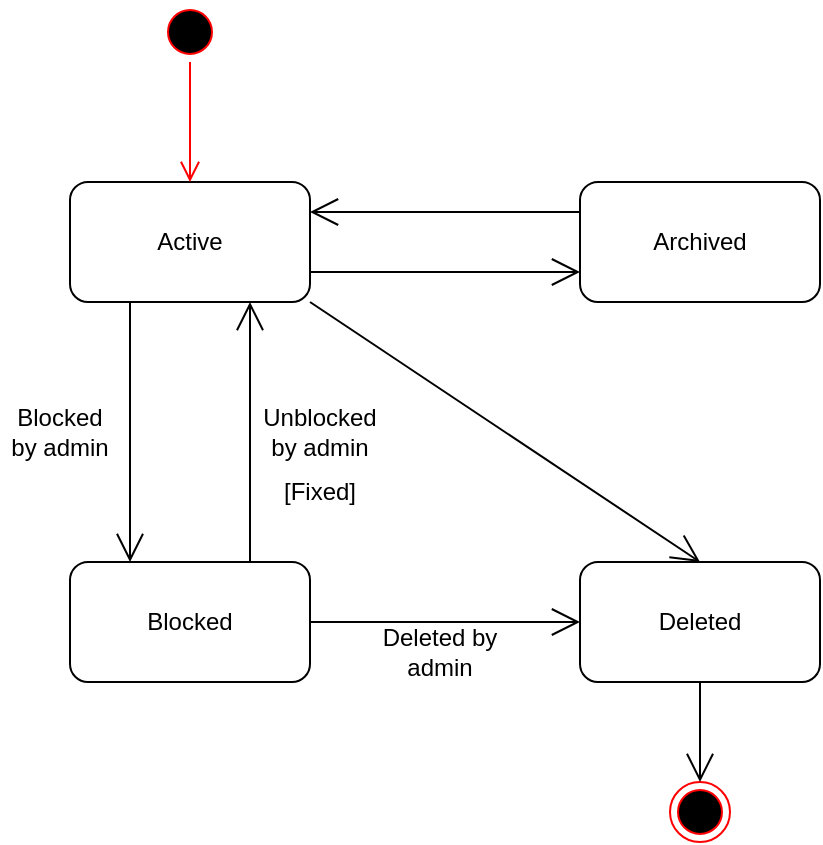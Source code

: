 <mxfile version="16.1.0" type="device"><diagram id="TH4BoLi0jR-KO9rEFzy4" name="Page-1"><mxGraphModel dx="1422" dy="760" grid="1" gridSize="10" guides="1" tooltips="1" connect="1" arrows="1" fold="1" page="1" pageScale="1" pageWidth="850" pageHeight="1100" math="0" shadow="0"><root><mxCell id="0"/><mxCell id="1" parent="0"/><mxCell id="Y4AxZYVUnsqPN2rUWWC8-1" value="Active" style="rounded=1;whiteSpace=wrap;html=1;" parent="1" vertex="1"><mxGeometry x="155" y="170" width="120" height="60" as="geometry"/></mxCell><mxCell id="Y4AxZYVUnsqPN2rUWWC8-3" value="Blocked" style="rounded=1;whiteSpace=wrap;html=1;" parent="1" vertex="1"><mxGeometry x="155" y="360" width="120" height="60" as="geometry"/></mxCell><mxCell id="Y4AxZYVUnsqPN2rUWWC8-4" value="" style="ellipse;html=1;shape=startState;fillColor=#000000;strokeColor=#ff0000;" parent="1" vertex="1"><mxGeometry x="200" y="80" width="30" height="30" as="geometry"/></mxCell><mxCell id="Y4AxZYVUnsqPN2rUWWC8-5" value="" style="edgeStyle=orthogonalEdgeStyle;html=1;verticalAlign=bottom;endArrow=open;endSize=8;strokeColor=#ff0000;rounded=0;" parent="1" source="Y4AxZYVUnsqPN2rUWWC8-4" edge="1"><mxGeometry relative="1" as="geometry"><mxPoint x="215" y="170" as="targetPoint"/></mxGeometry></mxCell><mxCell id="Y4AxZYVUnsqPN2rUWWC8-6" value="" style="endArrow=open;endFill=1;endSize=12;html=1;rounded=0;exitX=0.25;exitY=1;exitDx=0;exitDy=0;entryX=0.25;entryY=0;entryDx=0;entryDy=0;" parent="1" source="Y4AxZYVUnsqPN2rUWWC8-1" target="Y4AxZYVUnsqPN2rUWWC8-3" edge="1"><mxGeometry width="160" relative="1" as="geometry"><mxPoint x="340" y="390" as="sourcePoint"/><mxPoint x="500" y="390" as="targetPoint"/></mxGeometry></mxCell><mxCell id="Y4AxZYVUnsqPN2rUWWC8-11" value="" style="endArrow=open;endFill=1;endSize=12;html=1;rounded=0;exitX=0.75;exitY=0;exitDx=0;exitDy=0;entryX=0.75;entryY=1;entryDx=0;entryDy=0;" parent="1" source="Y4AxZYVUnsqPN2rUWWC8-3" target="Y4AxZYVUnsqPN2rUWWC8-1" edge="1"><mxGeometry width="160" relative="1" as="geometry"><mxPoint x="340" y="390" as="sourcePoint"/><mxPoint x="500" y="390" as="targetPoint"/></mxGeometry></mxCell><mxCell id="Y4AxZYVUnsqPN2rUWWC8-12" value="Blocked by admin" style="text;html=1;strokeColor=none;fillColor=none;align=center;verticalAlign=middle;whiteSpace=wrap;rounded=0;" parent="1" vertex="1"><mxGeometry x="120" y="280" width="60" height="30" as="geometry"/></mxCell><mxCell id="Y4AxZYVUnsqPN2rUWWC8-13" value="[Fixed]" style="text;html=1;strokeColor=none;fillColor=none;align=center;verticalAlign=middle;whiteSpace=wrap;rounded=0;" parent="1" vertex="1"><mxGeometry x="250" y="310" width="60" height="30" as="geometry"/></mxCell><mxCell id="Y4AxZYVUnsqPN2rUWWC8-14" value="Unblocked by admin" style="text;html=1;strokeColor=none;fillColor=none;align=center;verticalAlign=middle;whiteSpace=wrap;rounded=0;" parent="1" vertex="1"><mxGeometry x="245" y="280" width="70" height="30" as="geometry"/></mxCell><mxCell id="Y4AxZYVUnsqPN2rUWWC8-15" value="Archived" style="rounded=1;whiteSpace=wrap;html=1;" parent="1" vertex="1"><mxGeometry x="410" y="170" width="120" height="60" as="geometry"/></mxCell><mxCell id="Y4AxZYVUnsqPN2rUWWC8-18" value="Deleted" style="rounded=1;whiteSpace=wrap;html=1;" parent="1" vertex="1"><mxGeometry x="410" y="360" width="120" height="60" as="geometry"/></mxCell><mxCell id="Y4AxZYVUnsqPN2rUWWC8-20" value="" style="endArrow=open;endFill=1;endSize=12;html=1;rounded=0;exitX=1;exitY=0.75;exitDx=0;exitDy=0;entryX=0;entryY=0.75;entryDx=0;entryDy=0;" parent="1" source="Y4AxZYVUnsqPN2rUWWC8-1" target="Y4AxZYVUnsqPN2rUWWC8-15" edge="1"><mxGeometry width="160" relative="1" as="geometry"><mxPoint x="280" y="210" as="sourcePoint"/><mxPoint x="460" y="200" as="targetPoint"/></mxGeometry></mxCell><mxCell id="Y4AxZYVUnsqPN2rUWWC8-21" value="" style="endArrow=open;endFill=1;endSize=12;html=1;rounded=0;exitX=1;exitY=1;exitDx=0;exitDy=0;entryX=0.5;entryY=0;entryDx=0;entryDy=0;" parent="1" source="Y4AxZYVUnsqPN2rUWWC8-1" target="Y4AxZYVUnsqPN2rUWWC8-18" edge="1"><mxGeometry width="160" relative="1" as="geometry"><mxPoint x="470" y="210" as="sourcePoint"/><mxPoint x="500" y="390" as="targetPoint"/></mxGeometry></mxCell><mxCell id="Y4AxZYVUnsqPN2rUWWC8-26" value="" style="endArrow=open;endFill=1;endSize=12;html=1;rounded=0;exitX=0;exitY=0.25;exitDx=0;exitDy=0;entryX=1;entryY=0.25;entryDx=0;entryDy=0;" parent="1" source="Y4AxZYVUnsqPN2rUWWC8-15" target="Y4AxZYVUnsqPN2rUWWC8-1" edge="1"><mxGeometry width="160" relative="1" as="geometry"><mxPoint x="340" y="390" as="sourcePoint"/><mxPoint x="480" y="200" as="targetPoint"/></mxGeometry></mxCell><mxCell id="Y4AxZYVUnsqPN2rUWWC8-27" value="" style="ellipse;html=1;shape=endState;fillColor=#000000;strokeColor=#ff0000;" parent="1" vertex="1"><mxGeometry x="455" y="470" width="30" height="30" as="geometry"/></mxCell><mxCell id="Y4AxZYVUnsqPN2rUWWC8-28" value="" style="endArrow=open;endFill=1;endSize=12;html=1;rounded=0;exitX=0.5;exitY=1;exitDx=0;exitDy=0;entryX=0.5;entryY=0;entryDx=0;entryDy=0;" parent="1" source="Y4AxZYVUnsqPN2rUWWC8-18" target="Y4AxZYVUnsqPN2rUWWC8-27" edge="1"><mxGeometry width="160" relative="1" as="geometry"><mxPoint x="340" y="485" as="sourcePoint"/><mxPoint x="500" y="485" as="targetPoint"/></mxGeometry></mxCell><mxCell id="Y4AxZYVUnsqPN2rUWWC8-29" value="" style="endArrow=open;endFill=1;endSize=12;html=1;rounded=0;exitX=1;exitY=0.5;exitDx=0;exitDy=0;entryX=0;entryY=0.5;entryDx=0;entryDy=0;" parent="1" source="Y4AxZYVUnsqPN2rUWWC8-3" target="Y4AxZYVUnsqPN2rUWWC8-18" edge="1"><mxGeometry width="160" relative="1" as="geometry"><mxPoint x="340" y="390" as="sourcePoint"/><mxPoint x="500" y="390" as="targetPoint"/></mxGeometry></mxCell><mxCell id="Y4AxZYVUnsqPN2rUWWC8-30" value="Deleted by admin" style="text;html=1;strokeColor=none;fillColor=none;align=center;verticalAlign=middle;whiteSpace=wrap;rounded=0;" parent="1" vertex="1"><mxGeometry x="310" y="390" width="60" height="30" as="geometry"/></mxCell></root></mxGraphModel></diagram></mxfile>